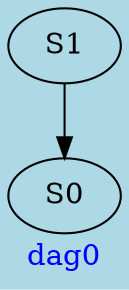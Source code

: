 digraph G{
graph [ label = "dag0" , fontcolor = "blue" , bgcolor = "lightblue" ];
S0;
S1;
S1->S0;
}

